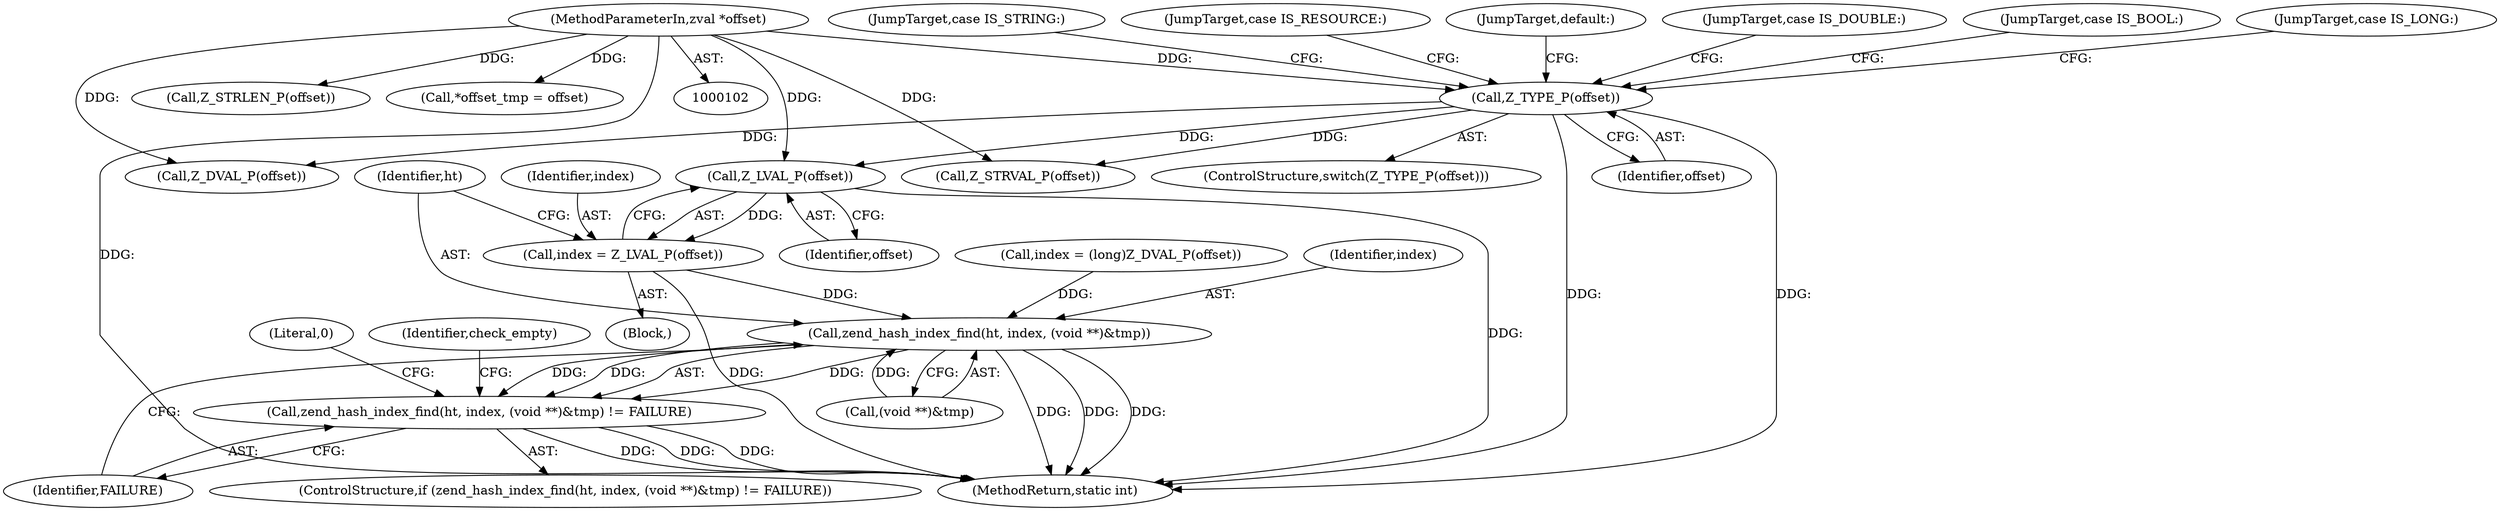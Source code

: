 digraph "0_php-src_ecb7f58a069be0dec4a6131b6351a761f808f22e?w=1_1@pointer" {
"1000234" [label="(Call,Z_LVAL_P(offset))"];
"1000181" [label="(Call,Z_TYPE_P(offset))"];
"1000105" [label="(MethodParameterIn,zval *offset)"];
"1000232" [label="(Call,index = Z_LVAL_P(offset))"];
"1000238" [label="(Call,zend_hash_index_find(ht, index, (void **)&tmp))"];
"1000237" [label="(Call,zend_hash_index_find(ht, index, (void **)&tmp) != FAILURE)"];
"1000224" [label="(Call,index = (long)Z_DVAL_P(offset))"];
"1000241" [label="(Call,(void **)&tmp)"];
"1000192" [label="(Call,Z_STRLEN_P(offset))"];
"1000289" [label="(MethodReturn,static int)"];
"1000239" [label="(Identifier,ht)"];
"1000184" [label="(JumpTarget,case IS_STRING:)"];
"1000123" [label="(Call,*offset_tmp = offset)"];
"1000182" [label="(Identifier,offset)"];
"1000257" [label="(Literal,0)"];
"1000105" [label="(MethodParameterIn,zval *offset)"];
"1000240" [label="(Identifier,index)"];
"1000234" [label="(Call,Z_LVAL_P(offset))"];
"1000214" [label="(JumpTarget,case IS_RESOURCE:)"];
"1000259" [label="(JumpTarget,default:)"];
"1000236" [label="(ControlStructure,if (zend_hash_index_find(ht, index, (void **)&tmp) != FAILURE))"];
"1000189" [label="(Call,Z_STRVAL_P(offset))"];
"1000249" [label="(Identifier,check_empty)"];
"1000213" [label="(JumpTarget,case IS_DOUBLE:)"];
"1000233" [label="(Identifier,index)"];
"1000235" [label="(Identifier,offset)"];
"1000231" [label="(Block,)"];
"1000245" [label="(Identifier,FAILURE)"];
"1000215" [label="(JumpTarget,case IS_BOOL:)"];
"1000237" [label="(Call,zend_hash_index_find(ht, index, (void **)&tmp) != FAILURE)"];
"1000228" [label="(Call,Z_DVAL_P(offset))"];
"1000180" [label="(ControlStructure,switch(Z_TYPE_P(offset)))"];
"1000238" [label="(Call,zend_hash_index_find(ht, index, (void **)&tmp))"];
"1000232" [label="(Call,index = Z_LVAL_P(offset))"];
"1000216" [label="(JumpTarget,case IS_LONG:)"];
"1000181" [label="(Call,Z_TYPE_P(offset))"];
"1000234" -> "1000232"  [label="AST: "];
"1000234" -> "1000235"  [label="CFG: "];
"1000235" -> "1000234"  [label="AST: "];
"1000232" -> "1000234"  [label="CFG: "];
"1000234" -> "1000289"  [label="DDG: "];
"1000234" -> "1000232"  [label="DDG: "];
"1000181" -> "1000234"  [label="DDG: "];
"1000105" -> "1000234"  [label="DDG: "];
"1000181" -> "1000180"  [label="AST: "];
"1000181" -> "1000182"  [label="CFG: "];
"1000182" -> "1000181"  [label="AST: "];
"1000184" -> "1000181"  [label="CFG: "];
"1000213" -> "1000181"  [label="CFG: "];
"1000214" -> "1000181"  [label="CFG: "];
"1000215" -> "1000181"  [label="CFG: "];
"1000216" -> "1000181"  [label="CFG: "];
"1000259" -> "1000181"  [label="CFG: "];
"1000181" -> "1000289"  [label="DDG: "];
"1000181" -> "1000289"  [label="DDG: "];
"1000105" -> "1000181"  [label="DDG: "];
"1000181" -> "1000189"  [label="DDG: "];
"1000181" -> "1000228"  [label="DDG: "];
"1000105" -> "1000102"  [label="AST: "];
"1000105" -> "1000289"  [label="DDG: "];
"1000105" -> "1000123"  [label="DDG: "];
"1000105" -> "1000189"  [label="DDG: "];
"1000105" -> "1000192"  [label="DDG: "];
"1000105" -> "1000228"  [label="DDG: "];
"1000232" -> "1000231"  [label="AST: "];
"1000233" -> "1000232"  [label="AST: "];
"1000239" -> "1000232"  [label="CFG: "];
"1000232" -> "1000289"  [label="DDG: "];
"1000232" -> "1000238"  [label="DDG: "];
"1000238" -> "1000237"  [label="AST: "];
"1000238" -> "1000241"  [label="CFG: "];
"1000239" -> "1000238"  [label="AST: "];
"1000240" -> "1000238"  [label="AST: "];
"1000241" -> "1000238"  [label="AST: "];
"1000245" -> "1000238"  [label="CFG: "];
"1000238" -> "1000289"  [label="DDG: "];
"1000238" -> "1000289"  [label="DDG: "];
"1000238" -> "1000289"  [label="DDG: "];
"1000238" -> "1000237"  [label="DDG: "];
"1000238" -> "1000237"  [label="DDG: "];
"1000238" -> "1000237"  [label="DDG: "];
"1000224" -> "1000238"  [label="DDG: "];
"1000241" -> "1000238"  [label="DDG: "];
"1000237" -> "1000236"  [label="AST: "];
"1000237" -> "1000245"  [label="CFG: "];
"1000245" -> "1000237"  [label="AST: "];
"1000249" -> "1000237"  [label="CFG: "];
"1000257" -> "1000237"  [label="CFG: "];
"1000237" -> "1000289"  [label="DDG: "];
"1000237" -> "1000289"  [label="DDG: "];
"1000237" -> "1000289"  [label="DDG: "];
}
